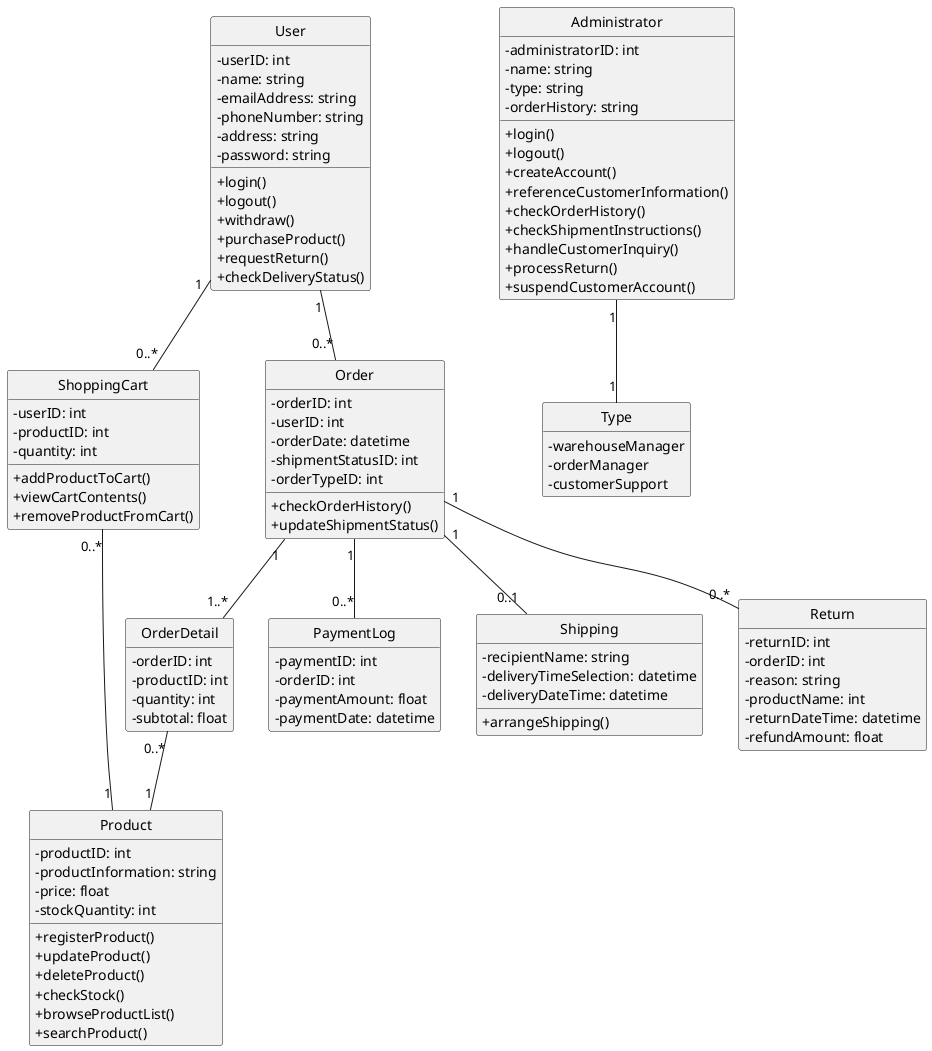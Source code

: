 @startuml BBShopOrderManagementSystem
skinparam classAttributeIconSize 0
hide circle
hide empty members

class User {
  -userID: int
  -name: string
  -emailAddress: string
  -phoneNumber: string
  -address: string
  -password: string

  +login()
  +logout()
  +withdraw()
  +purchaseProduct()
  +requestReturn()
  +checkDeliveryStatus()
}

class Administrator {
  -administratorID: int
  -name: string
  -type: string
  -orderHistory: string

  +login()
  +logout()
  +createAccount()
  +referenceCustomerInformation()
  +checkOrderHistory()
  +checkShipmentInstructions()
  +handleCustomerInquiry()
  +processReturn()
  +suspendCustomerAccount()
}

class Product {
  -productID: int
  -productInformation: string
  -price: float
  -stockQuantity: int

  +registerProduct()
  +updateProduct()
  +deleteProduct()
  +checkStock()
  +browseProductList()
  +searchProduct()
}

class ShoppingCart {
  -userID: int
  -productID: int
  -quantity: int

  +addProductToCart()
  +viewCartContents()
  +removeProductFromCart()
}


class Order {
  -orderID: int
  -userID: int
  -orderDate: datetime
  -shipmentStatusID: int
  -orderTypeID: int

  +checkOrderHistory()
  +updateShipmentStatus()
}

class OrderDetail {
  -orderID: int
  -productID: int
  -quantity: int
  -subtotal: float
}

class PaymentLog {
  -paymentID: int
  -orderID: int
  -paymentAmount: float
  -paymentDate: datetime
}

class Shipping {
  -recipientName: string
  -deliveryTimeSelection: datetime
  -deliveryDateTime: datetime

  +arrangeShipping()
}

class Return {
  -returnID: int
  -orderID: int
  -reason: string
  -productName: int
  -returnDateTime: datetime
  -refundAmount: float
}

class Type {
  -warehouseManager
  -orderManager
  -customerSupport
}

User "1" -- "0..*" ShoppingCart
ShoppingCart "0..*" -- "1" Product
User "1" -- "0..*" Order

Order "1" -- "1..*" OrderDetail
OrderDetail "0..*" -- "1" Product

Order "1" -- "0..*" PaymentLog
Order "1" -- "0..1" Shipping
Order "1" -- "0..*" Return


Administrator "1" -- "1" Type

@enduml